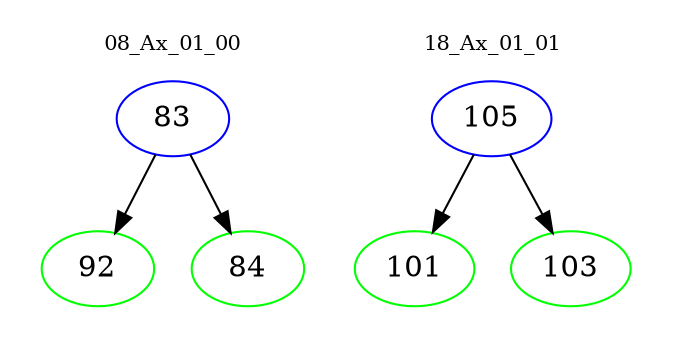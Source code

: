 digraph{
subgraph cluster_0 {
color = white
label = "08_Ax_01_00";
fontsize=10;
T0_83 [label="83", color="blue"]
T0_83 -> T0_92 [color="black"]
T0_92 [label="92", color="green"]
T0_83 -> T0_84 [color="black"]
T0_84 [label="84", color="green"]
}
subgraph cluster_1 {
color = white
label = "18_Ax_01_01";
fontsize=10;
T1_105 [label="105", color="blue"]
T1_105 -> T1_101 [color="black"]
T1_101 [label="101", color="green"]
T1_105 -> T1_103 [color="black"]
T1_103 [label="103", color="green"]
}
}
